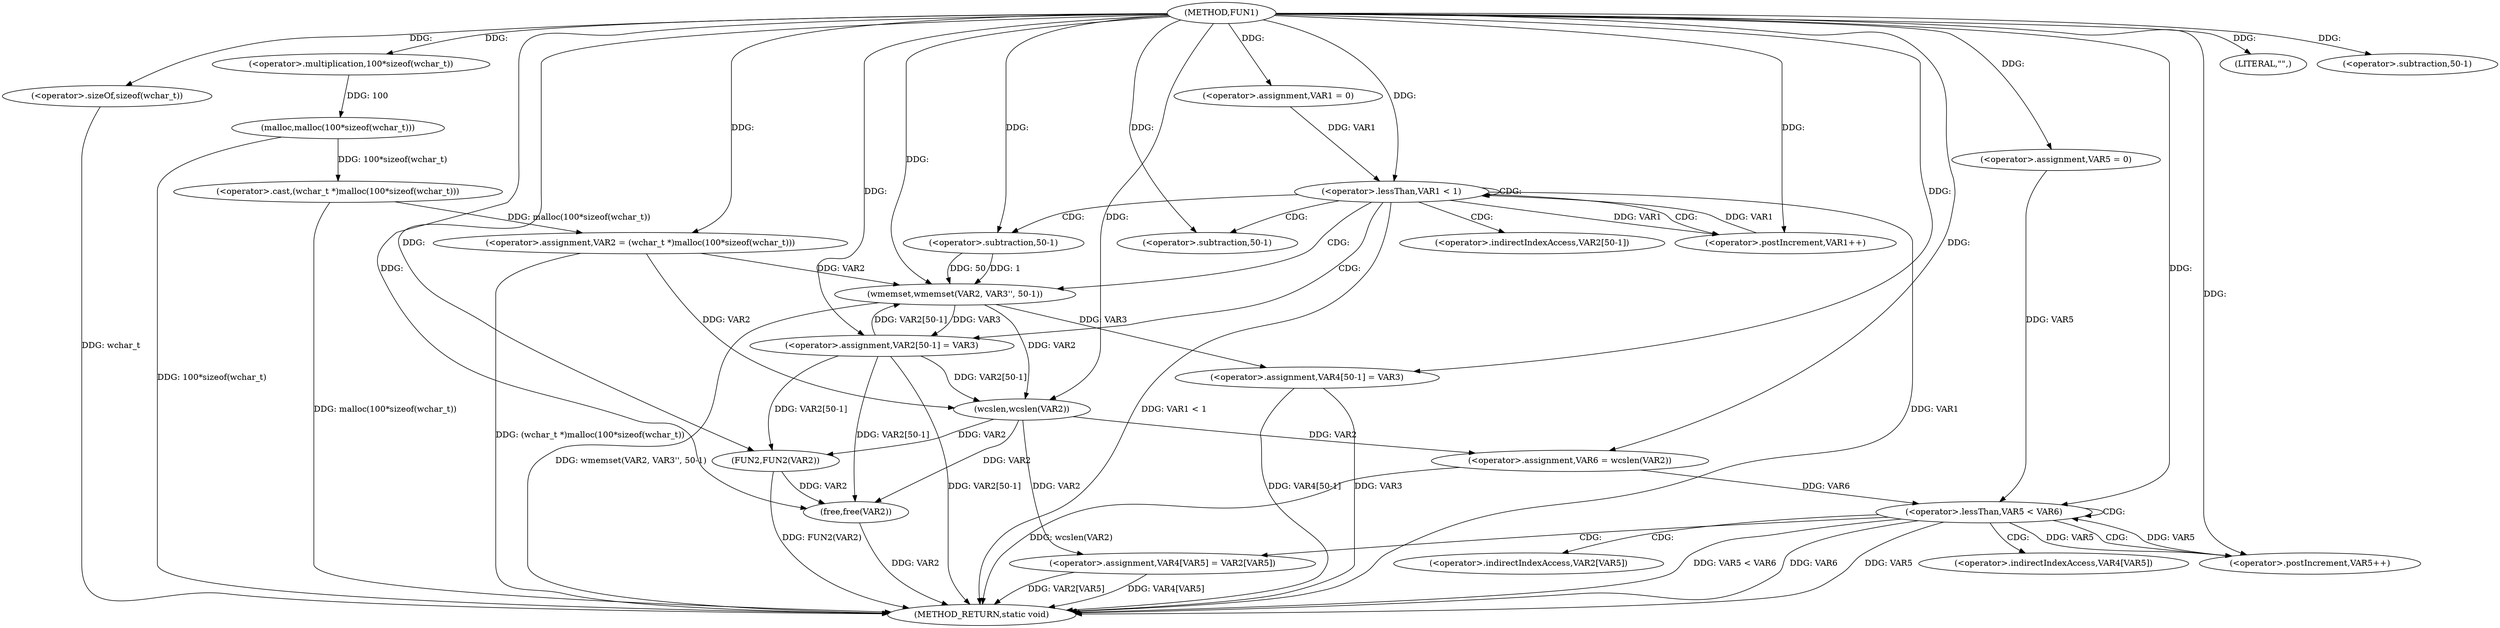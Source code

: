 digraph FUN1 {  
"1000100" [label = "(METHOD,FUN1)" ]
"1000172" [label = "(METHOD_RETURN,static void)" ]
"1000104" [label = "(<operator>.assignment,VAR2 = (wchar_t *)malloc(100*sizeof(wchar_t)))" ]
"1000106" [label = "(<operator>.cast,(wchar_t *)malloc(100*sizeof(wchar_t)))" ]
"1000108" [label = "(malloc,malloc(100*sizeof(wchar_t)))" ]
"1000109" [label = "(<operator>.multiplication,100*sizeof(wchar_t))" ]
"1000111" [label = "(<operator>.sizeOf,sizeof(wchar_t))" ]
"1000114" [label = "(<operator>.assignment,VAR1 = 0)" ]
"1000117" [label = "(<operator>.lessThan,VAR1 < 1)" ]
"1000120" [label = "(<operator>.postIncrement,VAR1++)" ]
"1000123" [label = "(wmemset,wmemset(VAR2, VAR3'', 50-1))" ]
"1000126" [label = "(<operator>.subtraction,50-1)" ]
"1000129" [label = "(<operator>.assignment,VAR2[50-1] = VAR3)" ]
"1000132" [label = "(<operator>.subtraction,50-1)" ]
"1000137" [label = "(LITERAL,\"\",)" ]
"1000140" [label = "(<operator>.assignment,VAR6 = wcslen(VAR2))" ]
"1000142" [label = "(wcslen,wcslen(VAR2))" ]
"1000145" [label = "(<operator>.assignment,VAR5 = 0)" ]
"1000148" [label = "(<operator>.lessThan,VAR5 < VAR6)" ]
"1000151" [label = "(<operator>.postIncrement,VAR5++)" ]
"1000154" [label = "(<operator>.assignment,VAR4[VAR5] = VAR2[VAR5])" ]
"1000161" [label = "(<operator>.assignment,VAR4[50-1] = VAR3)" ]
"1000164" [label = "(<operator>.subtraction,50-1)" ]
"1000168" [label = "(FUN2,FUN2(VAR2))" ]
"1000170" [label = "(free,free(VAR2))" ]
"1000130" [label = "(<operator>.indirectIndexAccess,VAR2[50-1])" ]
"1000155" [label = "(<operator>.indirectIndexAccess,VAR4[VAR5])" ]
"1000158" [label = "(<operator>.indirectIndexAccess,VAR2[VAR5])" ]
  "1000117" -> "1000172"  [ label = "DDG: VAR1 < 1"] 
  "1000140" -> "1000172"  [ label = "DDG: wcslen(VAR2)"] 
  "1000106" -> "1000172"  [ label = "DDG: malloc(100*sizeof(wchar_t))"] 
  "1000123" -> "1000172"  [ label = "DDG: wmemset(VAR2, VAR3'', 50-1)"] 
  "1000117" -> "1000172"  [ label = "DDG: VAR1"] 
  "1000111" -> "1000172"  [ label = "DDG: wchar_t"] 
  "1000161" -> "1000172"  [ label = "DDG: VAR4[50-1]"] 
  "1000168" -> "1000172"  [ label = "DDG: FUN2(VAR2)"] 
  "1000129" -> "1000172"  [ label = "DDG: VAR2[50-1]"] 
  "1000154" -> "1000172"  [ label = "DDG: VAR4[VAR5]"] 
  "1000154" -> "1000172"  [ label = "DDG: VAR2[VAR5]"] 
  "1000161" -> "1000172"  [ label = "DDG: VAR3"] 
  "1000148" -> "1000172"  [ label = "DDG: VAR5"] 
  "1000148" -> "1000172"  [ label = "DDG: VAR5 < VAR6"] 
  "1000170" -> "1000172"  [ label = "DDG: VAR2"] 
  "1000148" -> "1000172"  [ label = "DDG: VAR6"] 
  "1000104" -> "1000172"  [ label = "DDG: (wchar_t *)malloc(100*sizeof(wchar_t))"] 
  "1000108" -> "1000172"  [ label = "DDG: 100*sizeof(wchar_t)"] 
  "1000106" -> "1000104"  [ label = "DDG: malloc(100*sizeof(wchar_t))"] 
  "1000100" -> "1000104"  [ label = "DDG: "] 
  "1000108" -> "1000106"  [ label = "DDG: 100*sizeof(wchar_t)"] 
  "1000109" -> "1000108"  [ label = "DDG: 100"] 
  "1000100" -> "1000109"  [ label = "DDG: "] 
  "1000100" -> "1000111"  [ label = "DDG: "] 
  "1000100" -> "1000114"  [ label = "DDG: "] 
  "1000114" -> "1000117"  [ label = "DDG: VAR1"] 
  "1000120" -> "1000117"  [ label = "DDG: VAR1"] 
  "1000100" -> "1000117"  [ label = "DDG: "] 
  "1000117" -> "1000120"  [ label = "DDG: VAR1"] 
  "1000100" -> "1000120"  [ label = "DDG: "] 
  "1000129" -> "1000123"  [ label = "DDG: VAR2[50-1]"] 
  "1000104" -> "1000123"  [ label = "DDG: VAR2"] 
  "1000100" -> "1000123"  [ label = "DDG: "] 
  "1000126" -> "1000123"  [ label = "DDG: 50"] 
  "1000126" -> "1000123"  [ label = "DDG: 1"] 
  "1000100" -> "1000126"  [ label = "DDG: "] 
  "1000123" -> "1000129"  [ label = "DDG: VAR3"] 
  "1000100" -> "1000129"  [ label = "DDG: "] 
  "1000100" -> "1000132"  [ label = "DDG: "] 
  "1000100" -> "1000137"  [ label = "DDG: "] 
  "1000142" -> "1000140"  [ label = "DDG: VAR2"] 
  "1000100" -> "1000140"  [ label = "DDG: "] 
  "1000129" -> "1000142"  [ label = "DDG: VAR2[50-1]"] 
  "1000104" -> "1000142"  [ label = "DDG: VAR2"] 
  "1000123" -> "1000142"  [ label = "DDG: VAR2"] 
  "1000100" -> "1000142"  [ label = "DDG: "] 
  "1000100" -> "1000145"  [ label = "DDG: "] 
  "1000151" -> "1000148"  [ label = "DDG: VAR5"] 
  "1000145" -> "1000148"  [ label = "DDG: VAR5"] 
  "1000100" -> "1000148"  [ label = "DDG: "] 
  "1000140" -> "1000148"  [ label = "DDG: VAR6"] 
  "1000148" -> "1000151"  [ label = "DDG: VAR5"] 
  "1000100" -> "1000151"  [ label = "DDG: "] 
  "1000142" -> "1000154"  [ label = "DDG: VAR2"] 
  "1000100" -> "1000161"  [ label = "DDG: "] 
  "1000123" -> "1000161"  [ label = "DDG: VAR3"] 
  "1000100" -> "1000164"  [ label = "DDG: "] 
  "1000129" -> "1000168"  [ label = "DDG: VAR2[50-1]"] 
  "1000142" -> "1000168"  [ label = "DDG: VAR2"] 
  "1000100" -> "1000168"  [ label = "DDG: "] 
  "1000129" -> "1000170"  [ label = "DDG: VAR2[50-1]"] 
  "1000168" -> "1000170"  [ label = "DDG: VAR2"] 
  "1000100" -> "1000170"  [ label = "DDG: "] 
  "1000142" -> "1000170"  [ label = "DDG: VAR2"] 
  "1000117" -> "1000120"  [ label = "CDG: "] 
  "1000117" -> "1000117"  [ label = "CDG: "] 
  "1000117" -> "1000126"  [ label = "CDG: "] 
  "1000117" -> "1000132"  [ label = "CDG: "] 
  "1000117" -> "1000129"  [ label = "CDG: "] 
  "1000117" -> "1000123"  [ label = "CDG: "] 
  "1000117" -> "1000130"  [ label = "CDG: "] 
  "1000148" -> "1000158"  [ label = "CDG: "] 
  "1000148" -> "1000155"  [ label = "CDG: "] 
  "1000148" -> "1000154"  [ label = "CDG: "] 
  "1000148" -> "1000151"  [ label = "CDG: "] 
  "1000148" -> "1000148"  [ label = "CDG: "] 
}
